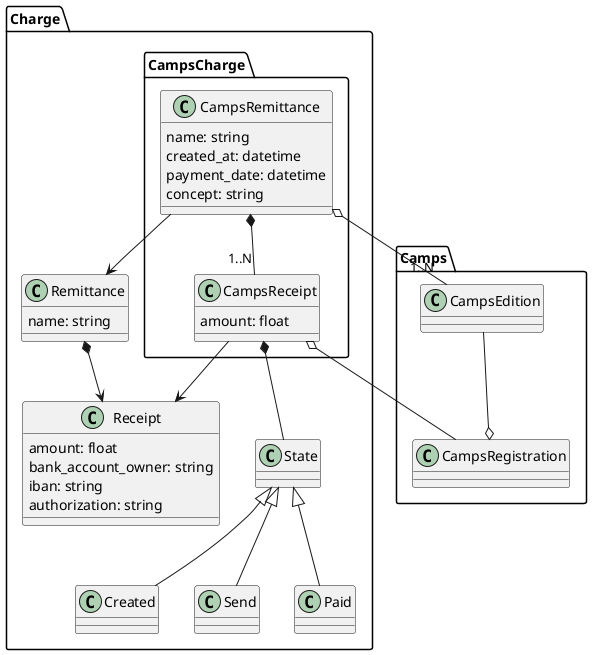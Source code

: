 @startuml
package Charge{
    package CampsCharge{
        class CampsRemittance{
            name: string
            created_at: datetime
            payment_date: datetime
            concept: string
        }
        class CampsReceipt {
            amount: float
        }
    }

    class State
    class Created
    class Send
    class Paid
    State <|-- Created
    State <|-- Send
    State <|-- Paid

    class Remittance {
        name: string
    }
    class Receipt {
        amount: float
        bank_account_owner: string
        iban: string
        authorization: string
    }

    Remittance *--> Receipt

    CampsReceipt --> Receipt
    CampsRemittance --> Remittance

    CampsReceipt *-- State
    CampsRemittance *-- "1..N" CampsReceipt
}

package Camps{
    class CampsEdition
    class CampsRegistration
}
CampsRemittance o-- "1..N" CampsEdition
CampsReceipt o-- CampsRegistration
CampsEdition --o CampsRegistration
@enduml
